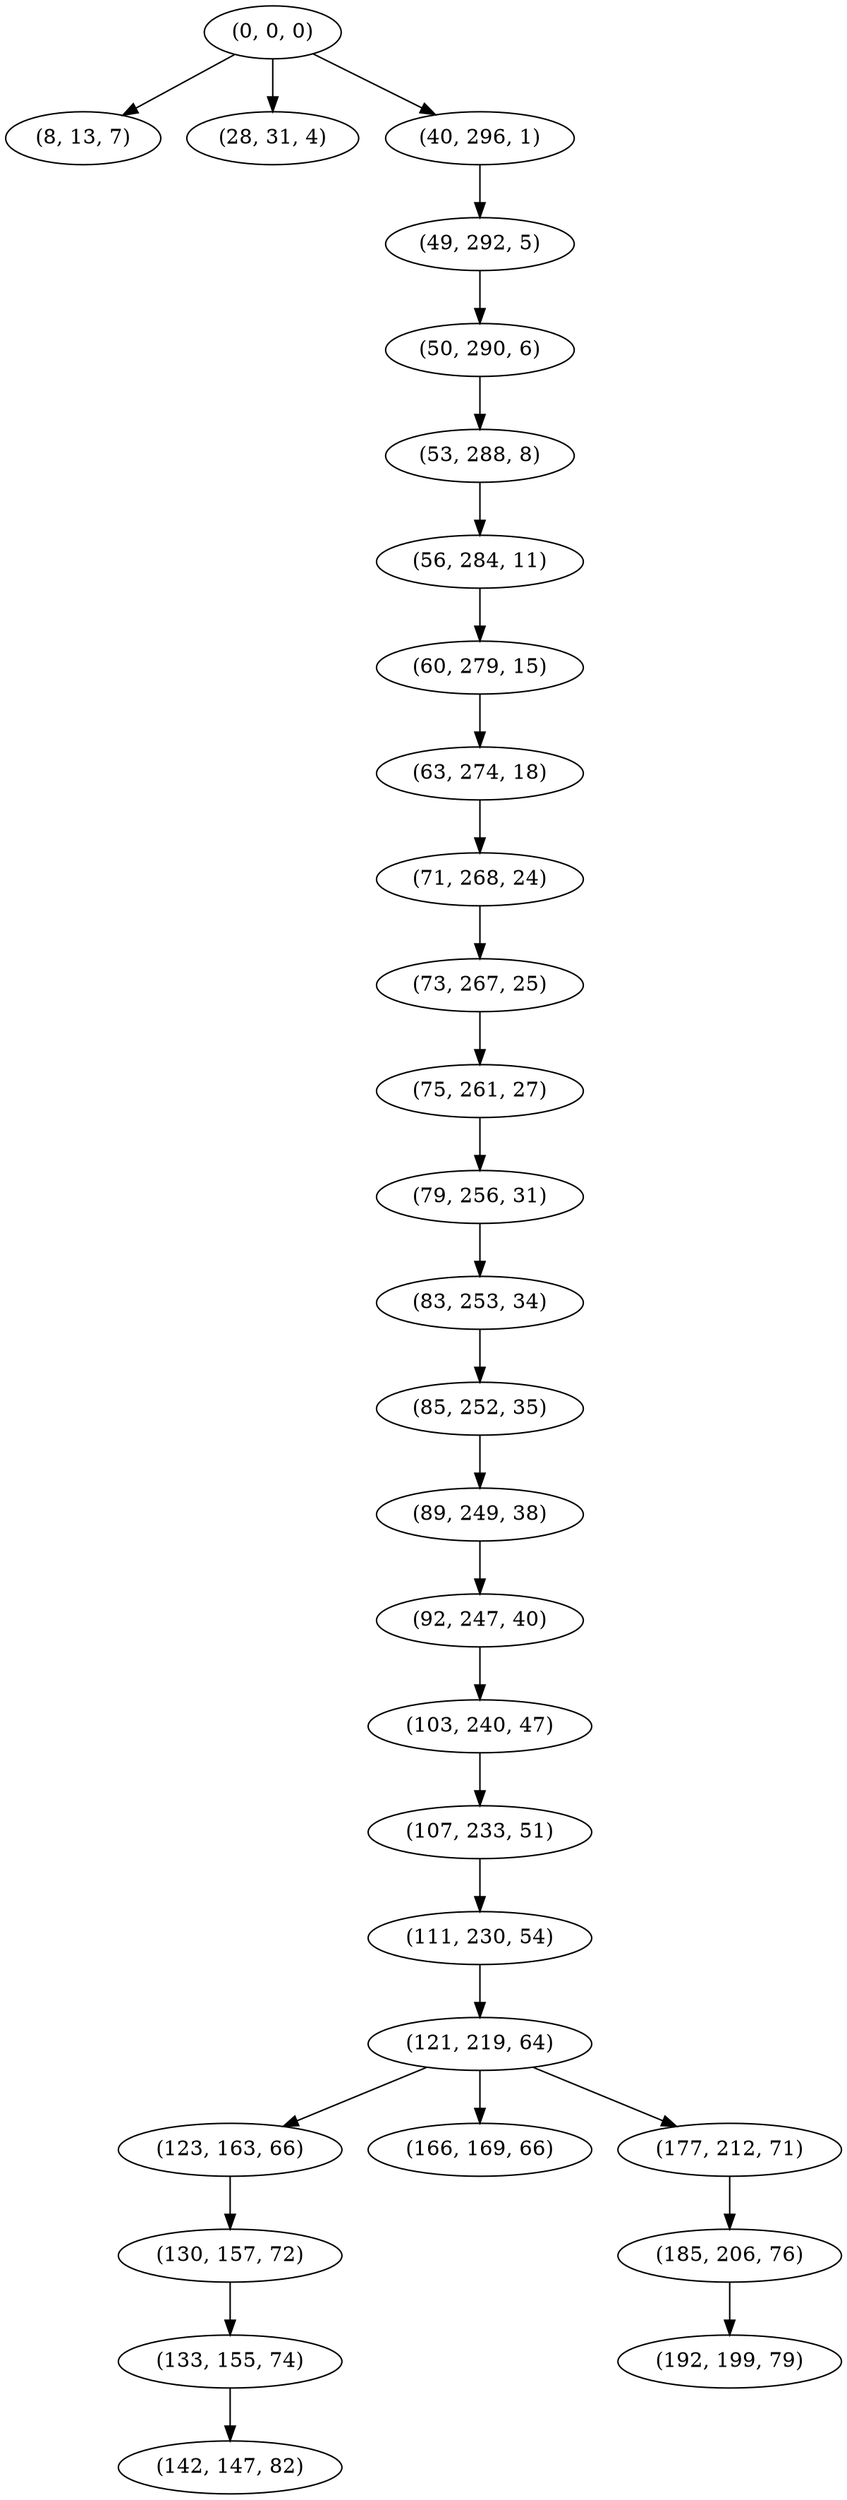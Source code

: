 digraph tree {
    "(0, 0, 0)";
    "(8, 13, 7)";
    "(28, 31, 4)";
    "(40, 296, 1)";
    "(49, 292, 5)";
    "(50, 290, 6)";
    "(53, 288, 8)";
    "(56, 284, 11)";
    "(60, 279, 15)";
    "(63, 274, 18)";
    "(71, 268, 24)";
    "(73, 267, 25)";
    "(75, 261, 27)";
    "(79, 256, 31)";
    "(83, 253, 34)";
    "(85, 252, 35)";
    "(89, 249, 38)";
    "(92, 247, 40)";
    "(103, 240, 47)";
    "(107, 233, 51)";
    "(111, 230, 54)";
    "(121, 219, 64)";
    "(123, 163, 66)";
    "(130, 157, 72)";
    "(133, 155, 74)";
    "(142, 147, 82)";
    "(166, 169, 66)";
    "(177, 212, 71)";
    "(185, 206, 76)";
    "(192, 199, 79)";
    "(0, 0, 0)" -> "(8, 13, 7)";
    "(0, 0, 0)" -> "(28, 31, 4)";
    "(0, 0, 0)" -> "(40, 296, 1)";
    "(40, 296, 1)" -> "(49, 292, 5)";
    "(49, 292, 5)" -> "(50, 290, 6)";
    "(50, 290, 6)" -> "(53, 288, 8)";
    "(53, 288, 8)" -> "(56, 284, 11)";
    "(56, 284, 11)" -> "(60, 279, 15)";
    "(60, 279, 15)" -> "(63, 274, 18)";
    "(63, 274, 18)" -> "(71, 268, 24)";
    "(71, 268, 24)" -> "(73, 267, 25)";
    "(73, 267, 25)" -> "(75, 261, 27)";
    "(75, 261, 27)" -> "(79, 256, 31)";
    "(79, 256, 31)" -> "(83, 253, 34)";
    "(83, 253, 34)" -> "(85, 252, 35)";
    "(85, 252, 35)" -> "(89, 249, 38)";
    "(89, 249, 38)" -> "(92, 247, 40)";
    "(92, 247, 40)" -> "(103, 240, 47)";
    "(103, 240, 47)" -> "(107, 233, 51)";
    "(107, 233, 51)" -> "(111, 230, 54)";
    "(111, 230, 54)" -> "(121, 219, 64)";
    "(121, 219, 64)" -> "(123, 163, 66)";
    "(121, 219, 64)" -> "(166, 169, 66)";
    "(121, 219, 64)" -> "(177, 212, 71)";
    "(123, 163, 66)" -> "(130, 157, 72)";
    "(130, 157, 72)" -> "(133, 155, 74)";
    "(133, 155, 74)" -> "(142, 147, 82)";
    "(177, 212, 71)" -> "(185, 206, 76)";
    "(185, 206, 76)" -> "(192, 199, 79)";
}
